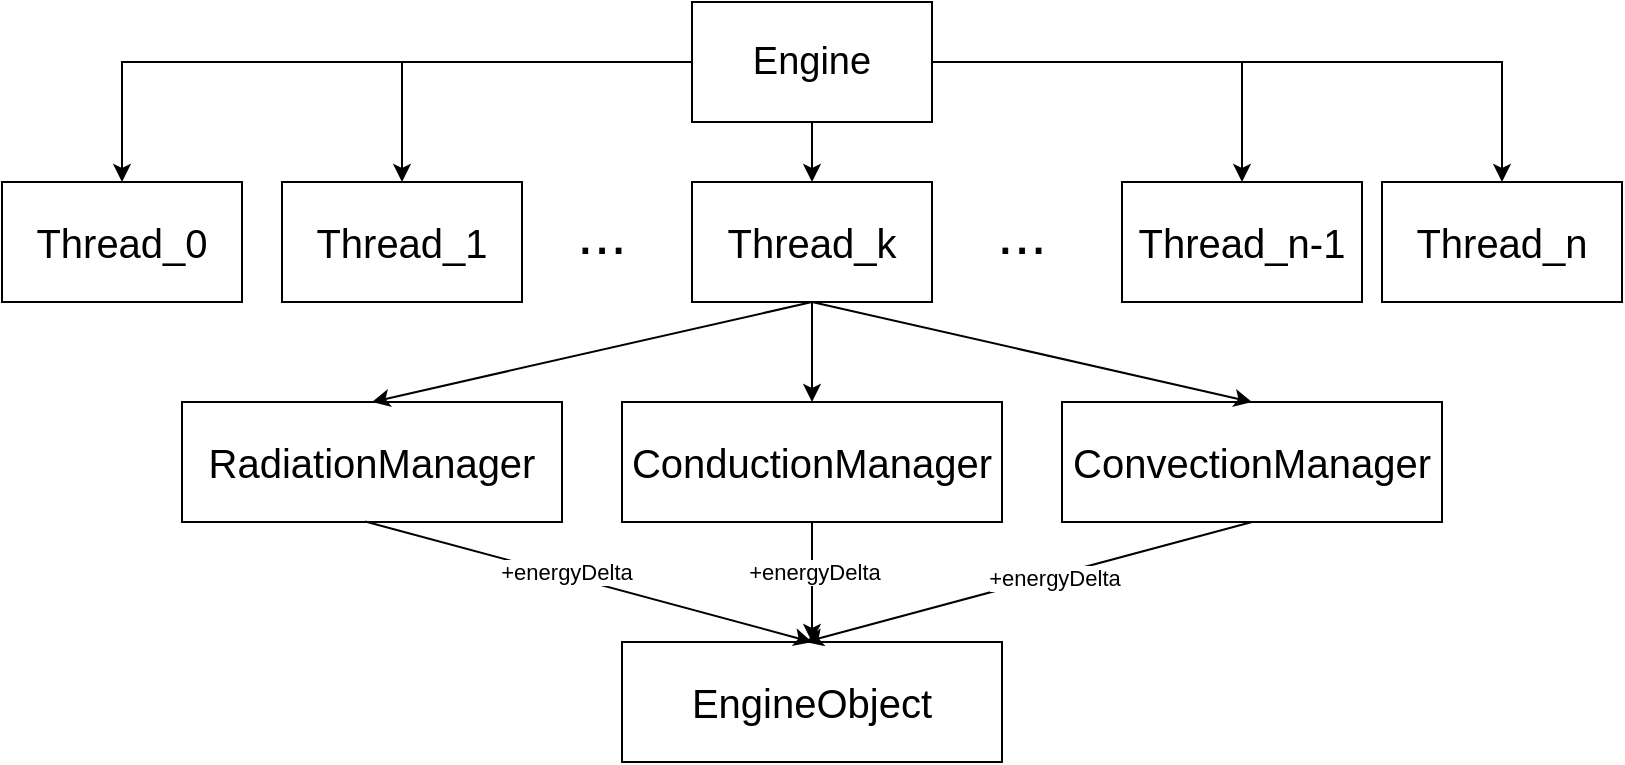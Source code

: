 <mxfile version="26.0.15">
  <diagram name="Page-1" id="hxOTB0g0Eq7f5OYLcAWW">
    <mxGraphModel dx="1123" dy="602" grid="1" gridSize="10" guides="1" tooltips="1" connect="1" arrows="1" fold="1" page="1" pageScale="1" pageWidth="850" pageHeight="1100" math="0" shadow="0">
      <root>
        <mxCell id="0" />
        <mxCell id="1" parent="0" />
        <mxCell id="9zQbBq_y_sAqQZAthKbV-16" style="edgeStyle=orthogonalEdgeStyle;rounded=0;orthogonalLoop=1;jettySize=auto;html=1;" edge="1" parent="1" source="9zQbBq_y_sAqQZAthKbV-1" target="9zQbBq_y_sAqQZAthKbV-3">
          <mxGeometry relative="1" as="geometry" />
        </mxCell>
        <mxCell id="9zQbBq_y_sAqQZAthKbV-17" style="edgeStyle=orthogonalEdgeStyle;rounded=0;orthogonalLoop=1;jettySize=auto;html=1;entryX=0.5;entryY=0;entryDx=0;entryDy=0;" edge="1" parent="1" source="9zQbBq_y_sAqQZAthKbV-1" target="9zQbBq_y_sAqQZAthKbV-12">
          <mxGeometry relative="1" as="geometry" />
        </mxCell>
        <mxCell id="9zQbBq_y_sAqQZAthKbV-18" style="edgeStyle=orthogonalEdgeStyle;rounded=0;orthogonalLoop=1;jettySize=auto;html=1;entryX=0.5;entryY=0;entryDx=0;entryDy=0;" edge="1" parent="1" source="9zQbBq_y_sAqQZAthKbV-1" target="9zQbBq_y_sAqQZAthKbV-15">
          <mxGeometry relative="1" as="geometry" />
        </mxCell>
        <mxCell id="9zQbBq_y_sAqQZAthKbV-19" style="edgeStyle=orthogonalEdgeStyle;rounded=0;orthogonalLoop=1;jettySize=auto;html=1;entryX=0.5;entryY=0;entryDx=0;entryDy=0;" edge="1" parent="1" source="9zQbBq_y_sAqQZAthKbV-1" target="9zQbBq_y_sAqQZAthKbV-14">
          <mxGeometry relative="1" as="geometry" />
        </mxCell>
        <mxCell id="9zQbBq_y_sAqQZAthKbV-20" style="edgeStyle=orthogonalEdgeStyle;rounded=0;orthogonalLoop=1;jettySize=auto;html=1;entryX=0.5;entryY=0;entryDx=0;entryDy=0;" edge="1" parent="1" source="9zQbBq_y_sAqQZAthKbV-1" target="9zQbBq_y_sAqQZAthKbV-13">
          <mxGeometry relative="1" as="geometry" />
        </mxCell>
        <mxCell id="9zQbBq_y_sAqQZAthKbV-1" value="&lt;font style=&quot;font-size: 19px;&quot;&gt;Engine&lt;/font&gt;" style="rounded=0;whiteSpace=wrap;html=1;" vertex="1" parent="1">
          <mxGeometry x="365" y="30" width="120" height="60" as="geometry" />
        </mxCell>
        <mxCell id="9zQbBq_y_sAqQZAthKbV-3" value="&lt;font style=&quot;font-size: 20px;&quot;&gt;Thread_0&lt;/font&gt;" style="rounded=0;whiteSpace=wrap;html=1;" vertex="1" parent="1">
          <mxGeometry x="20" y="120" width="120" height="60" as="geometry" />
        </mxCell>
        <mxCell id="9zQbBq_y_sAqQZAthKbV-12" value="&lt;font style=&quot;font-size: 20px;&quot;&gt;Thread_1&lt;/font&gt;" style="rounded=0;whiteSpace=wrap;html=1;" vertex="1" parent="1">
          <mxGeometry x="160" y="120" width="120" height="60" as="geometry" />
        </mxCell>
        <mxCell id="9zQbBq_y_sAqQZAthKbV-13" value="&lt;font style=&quot;font-size: 20px;&quot;&gt;Thread_n&lt;/font&gt;" style="rounded=0;whiteSpace=wrap;html=1;" vertex="1" parent="1">
          <mxGeometry x="710" y="120" width="120" height="60" as="geometry" />
        </mxCell>
        <mxCell id="9zQbBq_y_sAqQZAthKbV-14" value="&lt;font style=&quot;font-size: 20px;&quot;&gt;Thread_n-1&lt;/font&gt;" style="rounded=0;whiteSpace=wrap;html=1;" vertex="1" parent="1">
          <mxGeometry x="580" y="120" width="120" height="60" as="geometry" />
        </mxCell>
        <mxCell id="9zQbBq_y_sAqQZAthKbV-15" value="&lt;font style=&quot;font-size: 20px;&quot;&gt;Thread_k&lt;/font&gt;" style="rounded=0;whiteSpace=wrap;html=1;" vertex="1" parent="1">
          <mxGeometry x="365" y="120" width="120" height="60" as="geometry" />
        </mxCell>
        <mxCell id="9zQbBq_y_sAqQZAthKbV-21" value="&lt;font style=&quot;font-size: 30px;&quot;&gt;...&lt;/font&gt;" style="text;html=1;align=center;verticalAlign=middle;whiteSpace=wrap;rounded=0;" vertex="1" parent="1">
          <mxGeometry x="290" y="130" width="60" height="30" as="geometry" />
        </mxCell>
        <mxCell id="9zQbBq_y_sAqQZAthKbV-22" value="&lt;font style=&quot;font-size: 30px;&quot;&gt;...&lt;/font&gt;" style="text;html=1;align=center;verticalAlign=middle;whiteSpace=wrap;rounded=0;" vertex="1" parent="1">
          <mxGeometry x="500" y="130" width="60" height="30" as="geometry" />
        </mxCell>
        <mxCell id="9zQbBq_y_sAqQZAthKbV-24" value="&lt;font style=&quot;font-size: 20px;&quot;&gt;RadiationManager&lt;/font&gt;" style="rounded=0;whiteSpace=wrap;html=1;" vertex="1" parent="1">
          <mxGeometry x="110" y="230" width="190" height="60" as="geometry" />
        </mxCell>
        <mxCell id="9zQbBq_y_sAqQZAthKbV-27" value="&lt;font style=&quot;font-size: 20px;&quot;&gt;ConductionManager&lt;/font&gt;" style="rounded=0;whiteSpace=wrap;html=1;" vertex="1" parent="1">
          <mxGeometry x="330" y="230" width="190" height="60" as="geometry" />
        </mxCell>
        <mxCell id="9zQbBq_y_sAqQZAthKbV-28" value="&lt;font style=&quot;font-size: 20px;&quot;&gt;ConvectionManager&lt;/font&gt;" style="rounded=0;whiteSpace=wrap;html=1;" vertex="1" parent="1">
          <mxGeometry x="550" y="230" width="190" height="60" as="geometry" />
        </mxCell>
        <mxCell id="9zQbBq_y_sAqQZAthKbV-31" value="" style="endArrow=classic;html=1;rounded=0;exitX=0.5;exitY=1;exitDx=0;exitDy=0;entryX=0.5;entryY=0;entryDx=0;entryDy=0;" edge="1" parent="1" source="9zQbBq_y_sAqQZAthKbV-15" target="9zQbBq_y_sAqQZAthKbV-24">
          <mxGeometry width="50" height="50" relative="1" as="geometry">
            <mxPoint x="400" y="290" as="sourcePoint" />
            <mxPoint x="450" y="240" as="targetPoint" />
          </mxGeometry>
        </mxCell>
        <mxCell id="9zQbBq_y_sAqQZAthKbV-32" value="" style="endArrow=classic;html=1;rounded=0;exitX=0.5;exitY=1;exitDx=0;exitDy=0;entryX=0.5;entryY=0;entryDx=0;entryDy=0;" edge="1" parent="1" source="9zQbBq_y_sAqQZAthKbV-15" target="9zQbBq_y_sAqQZAthKbV-27">
          <mxGeometry width="50" height="50" relative="1" as="geometry">
            <mxPoint x="435" y="190" as="sourcePoint" />
            <mxPoint x="215" y="240" as="targetPoint" />
          </mxGeometry>
        </mxCell>
        <mxCell id="9zQbBq_y_sAqQZAthKbV-33" value="" style="endArrow=classic;html=1;rounded=0;exitX=0.5;exitY=1;exitDx=0;exitDy=0;entryX=0.5;entryY=0;entryDx=0;entryDy=0;" edge="1" parent="1" source="9zQbBq_y_sAqQZAthKbV-15" target="9zQbBq_y_sAqQZAthKbV-28">
          <mxGeometry width="50" height="50" relative="1" as="geometry">
            <mxPoint x="435" y="190" as="sourcePoint" />
            <mxPoint x="435" y="240" as="targetPoint" />
          </mxGeometry>
        </mxCell>
        <mxCell id="9zQbBq_y_sAqQZAthKbV-34" value="&lt;font style=&quot;font-size: 20px;&quot;&gt;EngineObject&lt;/font&gt;" style="rounded=0;whiteSpace=wrap;html=1;" vertex="1" parent="1">
          <mxGeometry x="330" y="350" width="190" height="60" as="geometry" />
        </mxCell>
        <mxCell id="9zQbBq_y_sAqQZAthKbV-37" value="" style="endArrow=classic;html=1;rounded=0;exitX=0.482;exitY=0.996;exitDx=0;exitDy=0;exitPerimeter=0;entryX=0.5;entryY=0;entryDx=0;entryDy=0;" edge="1" parent="1" source="9zQbBq_y_sAqQZAthKbV-24" target="9zQbBq_y_sAqQZAthKbV-34">
          <mxGeometry width="50" height="50" relative="1" as="geometry">
            <mxPoint x="400" y="340" as="sourcePoint" />
            <mxPoint x="450" y="290" as="targetPoint" />
          </mxGeometry>
        </mxCell>
        <mxCell id="9zQbBq_y_sAqQZAthKbV-40" value="+energyDelta" style="edgeLabel;html=1;align=center;verticalAlign=middle;resizable=0;points=[];" vertex="1" connectable="0" parent="9zQbBq_y_sAqQZAthKbV-37">
          <mxGeometry x="-0.106" y="2" relative="1" as="geometry">
            <mxPoint as="offset" />
          </mxGeometry>
        </mxCell>
        <mxCell id="9zQbBq_y_sAqQZAthKbV-38" value="" style="endArrow=classic;html=1;rounded=0;exitX=0.5;exitY=1;exitDx=0;exitDy=0;entryX=0.5;entryY=0;entryDx=0;entryDy=0;" edge="1" parent="1" source="9zQbBq_y_sAqQZAthKbV-27" target="9zQbBq_y_sAqQZAthKbV-34">
          <mxGeometry width="50" height="50" relative="1" as="geometry">
            <mxPoint x="212" y="300" as="sourcePoint" />
            <mxPoint x="435" y="360" as="targetPoint" />
          </mxGeometry>
        </mxCell>
        <mxCell id="9zQbBq_y_sAqQZAthKbV-42" value="+energyDelta" style="edgeLabel;html=1;align=center;verticalAlign=middle;resizable=0;points=[];" vertex="1" connectable="0" parent="9zQbBq_y_sAqQZAthKbV-38">
          <mxGeometry x="-0.183" y="1" relative="1" as="geometry">
            <mxPoint as="offset" />
          </mxGeometry>
        </mxCell>
        <mxCell id="9zQbBq_y_sAqQZAthKbV-39" value="" style="endArrow=classic;html=1;rounded=0;exitX=0.5;exitY=1;exitDx=0;exitDy=0;entryX=0.517;entryY=-0.052;entryDx=0;entryDy=0;entryPerimeter=0;" edge="1" parent="1" source="9zQbBq_y_sAqQZAthKbV-28">
          <mxGeometry width="50" height="50" relative="1" as="geometry">
            <mxPoint x="638.39" y="293.12" as="sourcePoint" />
            <mxPoint x="421.62" y="350" as="targetPoint" />
          </mxGeometry>
        </mxCell>
        <mxCell id="9zQbBq_y_sAqQZAthKbV-44" value="+energyDelta" style="edgeLabel;html=1;align=center;verticalAlign=middle;resizable=0;points=[];" vertex="1" connectable="0" parent="9zQbBq_y_sAqQZAthKbV-39">
          <mxGeometry x="-0.105" y="1" relative="1" as="geometry">
            <mxPoint as="offset" />
          </mxGeometry>
        </mxCell>
      </root>
    </mxGraphModel>
  </diagram>
</mxfile>
